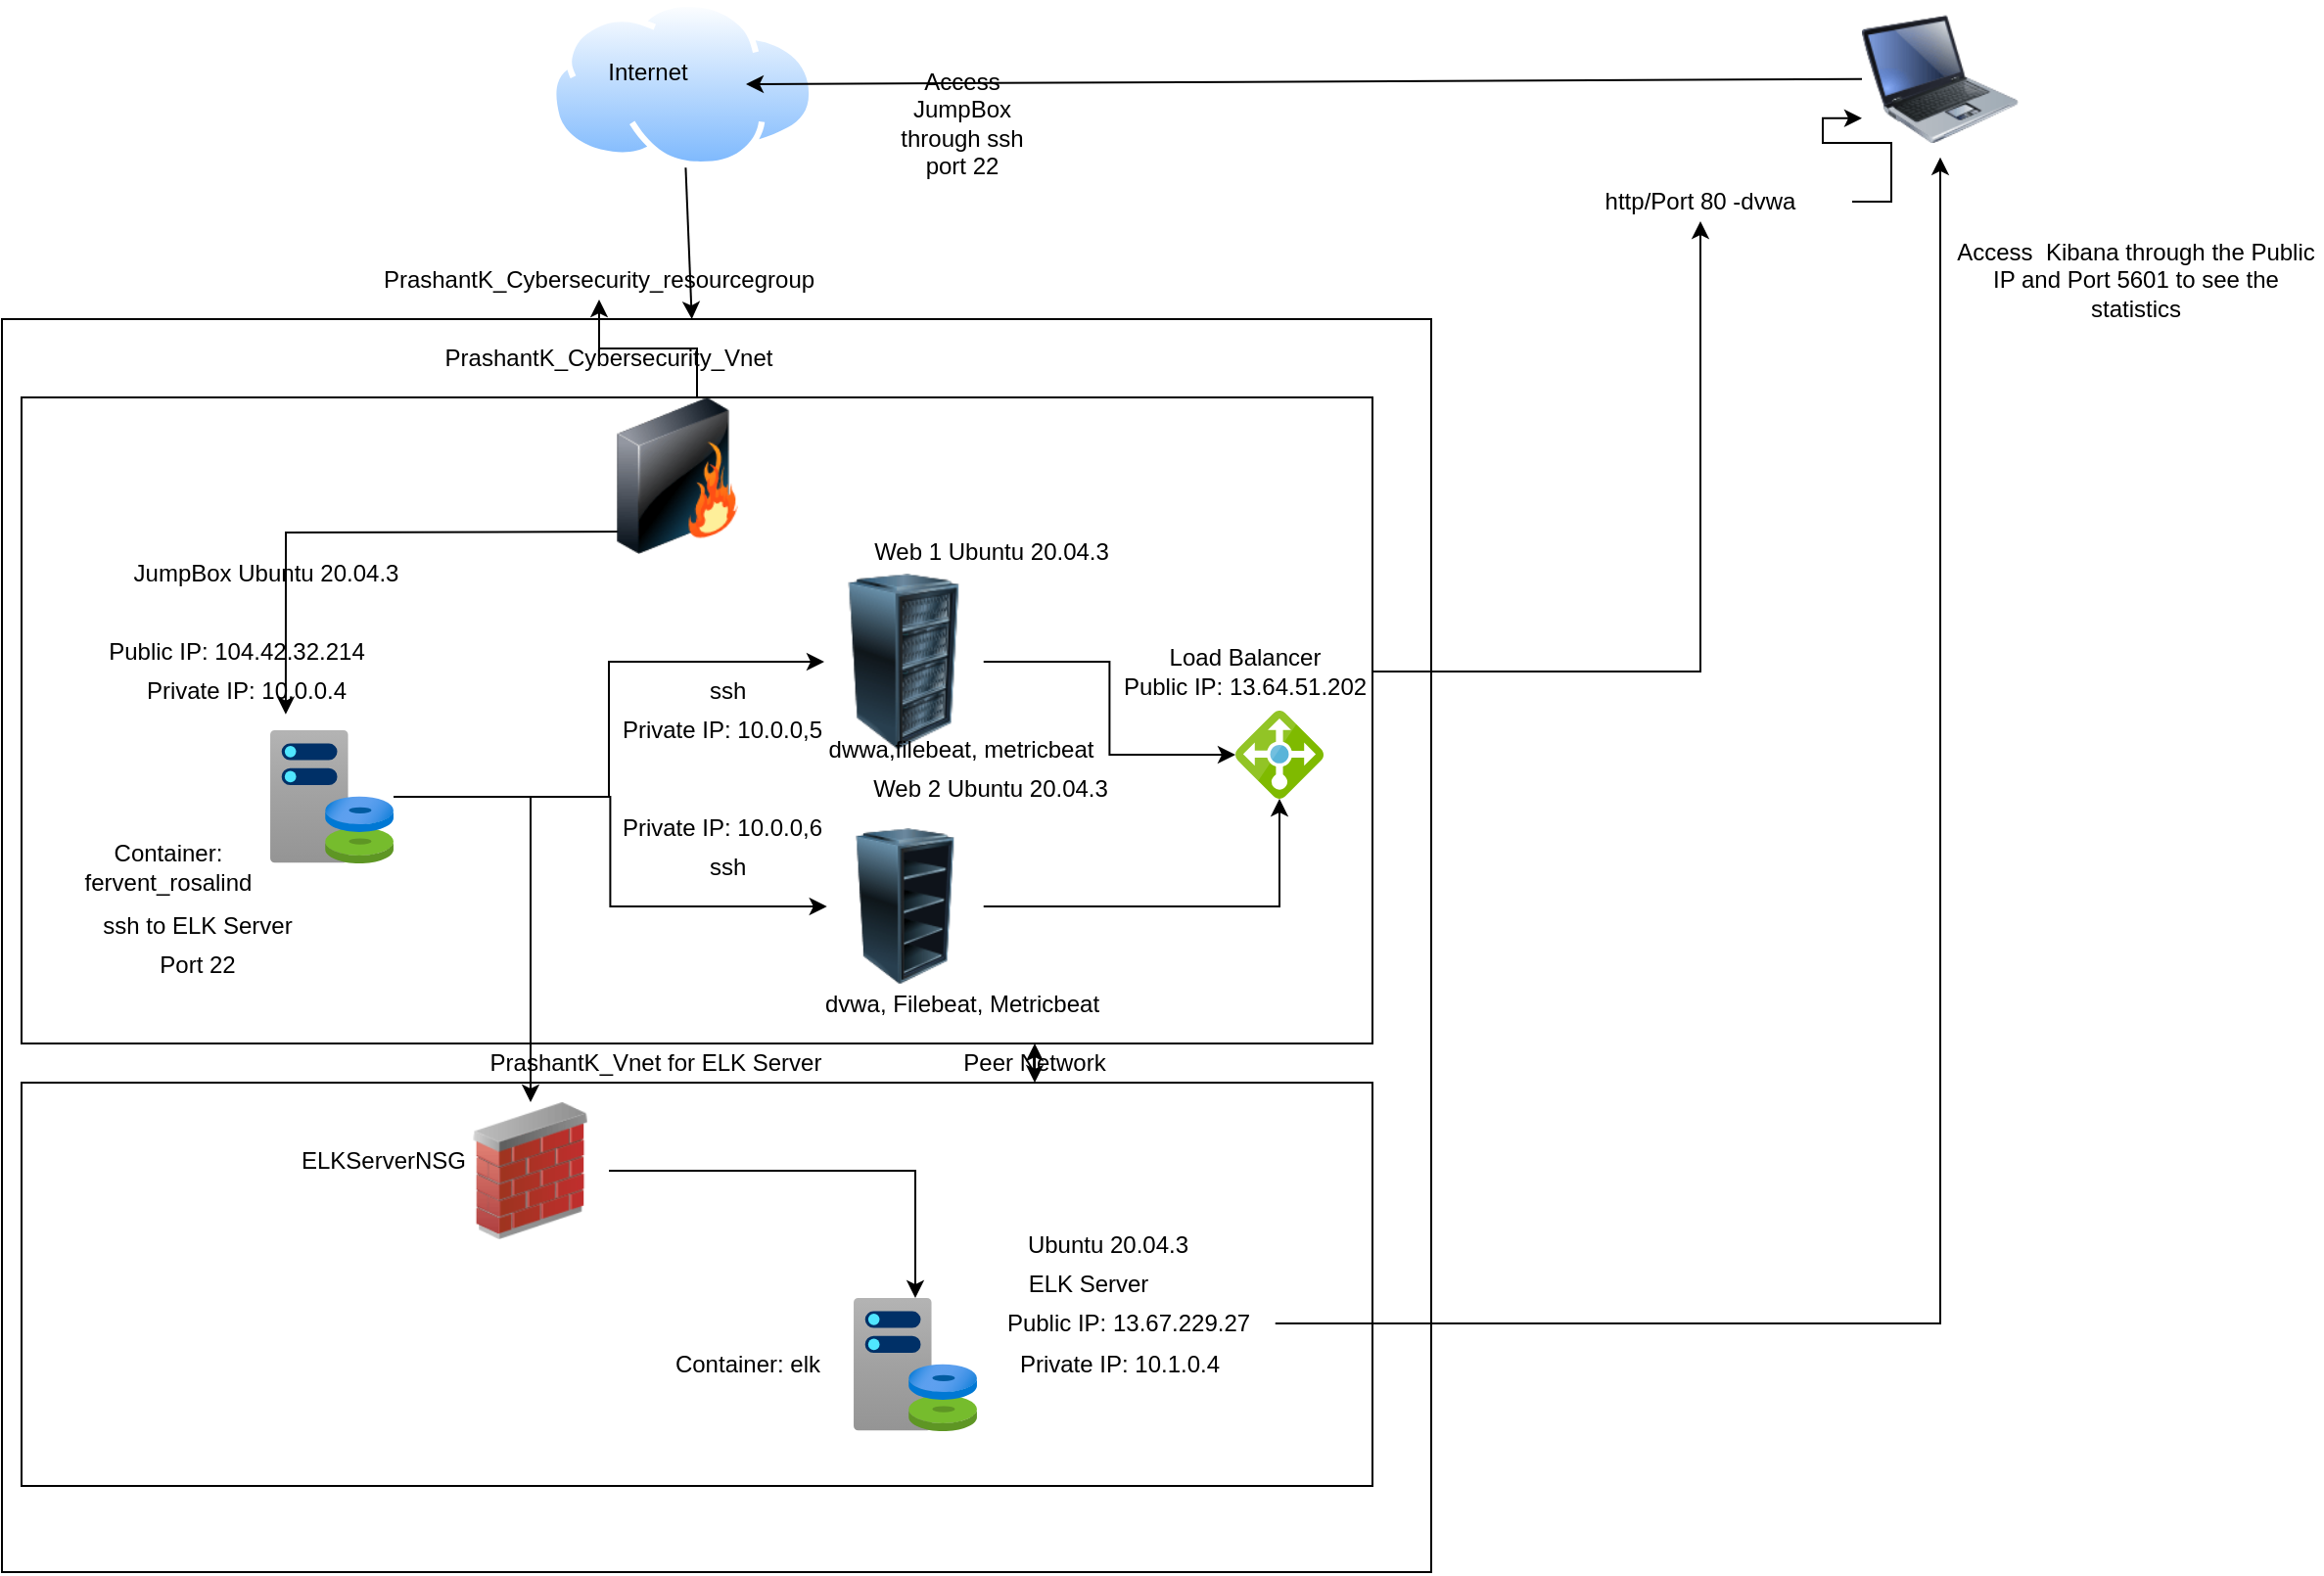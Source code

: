 <mxfile version="14.9.6" type="device"><diagram id="6NcsH-BGUpny-fgUJOHh" name="Page-1"><mxGraphModel dx="2062" dy="1183" grid="1" gridSize="10" guides="1" tooltips="1" connect="1" arrows="1" fold="1" page="1" pageScale="1" pageWidth="850" pageHeight="1100" math="0" shadow="0"><root><mxCell id="0"/><mxCell id="1" parent="0"/><mxCell id="pyGdKjNzLxTrPsdsJro6-1" value="" style="rounded=0;whiteSpace=wrap;html=1;" parent="1" vertex="1"><mxGeometry x="90" y="190" width="730" height="640" as="geometry"/></mxCell><mxCell id="pyGdKjNzLxTrPsdsJro6-2" value="PrashantK_Cybersecurity_resourcegroup" style="text;html=1;strokeColor=none;fillColor=none;align=center;verticalAlign=middle;whiteSpace=wrap;rounded=0;" parent="1" vertex="1"><mxGeometry x="250" y="160" width="290" height="20" as="geometry"/></mxCell><mxCell id="pyGdKjNzLxTrPsdsJro6-3" value="" style="image;html=1;image=img/lib/clip_art/computers/Laptop_128x128.png" parent="1" vertex="1"><mxGeometry x="1040" y="27.4" width="80" height="80" as="geometry"/></mxCell><mxCell id="pyGdKjNzLxTrPsdsJro6-4" value="" style="aspect=fixed;perimeter=ellipsePerimeter;html=1;align=center;shadow=0;dashed=0;spacingTop=3;image;image=img/lib/active_directory/internet_cloud.svg;" parent="1" vertex="1"><mxGeometry x="370" y="27.4" width="135.24" height="85.2" as="geometry"/></mxCell><mxCell id="pyGdKjNzLxTrPsdsJro6-5" value="" style="endArrow=classic;html=1;exitX=0;exitY=0.5;exitDx=0;exitDy=0;" parent="1" source="pyGdKjNzLxTrPsdsJro6-3" edge="1"><mxGeometry width="50" height="50" relative="1" as="geometry"><mxPoint x="450" y="100" as="sourcePoint"/><mxPoint x="470" y="70" as="targetPoint"/></mxGeometry></mxCell><mxCell id="pyGdKjNzLxTrPsdsJro6-6" value="Internet" style="text;html=1;strokeColor=none;fillColor=none;align=center;verticalAlign=middle;whiteSpace=wrap;rounded=0;" parent="1" vertex="1"><mxGeometry x="400" y="54" width="40" height="20" as="geometry"/></mxCell><mxCell id="pyGdKjNzLxTrPsdsJro6-9" value="" style="endArrow=classic;html=1;" parent="1" source="pyGdKjNzLxTrPsdsJro6-4" target="pyGdKjNzLxTrPsdsJro6-1" edge="1"><mxGeometry width="50" height="50" relative="1" as="geometry"><mxPoint x="400" y="120" as="sourcePoint"/><mxPoint x="450" y="70" as="targetPoint"/></mxGeometry></mxCell><mxCell id="SSSnPrePoh5Tuhweo5_H-1" value="" style="edgeStyle=orthogonalEdgeStyle;rounded=0;orthogonalLoop=1;jettySize=auto;html=1;" edge="1" parent="1" source="pyGdKjNzLxTrPsdsJro6-10" target="pyGdKjNzLxTrPsdsJro6-2"><mxGeometry relative="1" as="geometry"/></mxCell><mxCell id="pyGdKjNzLxTrPsdsJro6-10" value="" style="rounded=0;whiteSpace=wrap;html=1;" parent="1" vertex="1"><mxGeometry x="100" y="230" width="690" height="330" as="geometry"/></mxCell><mxCell id="pyGdKjNzLxTrPsdsJro6-11" value="PrashantK_Cybersecurity_Vnet" style="text;html=1;strokeColor=none;fillColor=none;align=center;verticalAlign=middle;whiteSpace=wrap;rounded=0;" parent="1" vertex="1"><mxGeometry x="330" y="210" width="140" as="geometry"/></mxCell><mxCell id="SSSnPrePoh5Tuhweo5_H-2" value="" style="rounded=0;whiteSpace=wrap;html=1;" vertex="1" parent="1"><mxGeometry x="100" y="580" width="690" height="206" as="geometry"/></mxCell><mxCell id="SSSnPrePoh5Tuhweo5_H-5" value="Peer Network" style="text;html=1;strokeColor=none;fillColor=none;align=center;verticalAlign=middle;whiteSpace=wrap;rounded=0;" vertex="1" parent="1"><mxGeometry x="520" y="565" width="195" height="10" as="geometry"/></mxCell><mxCell id="SSSnPrePoh5Tuhweo5_H-6" value="" style="aspect=fixed;html=1;points=[];align=center;image;fontSize=12;image=img/lib/azure2/azure_stack/Capacity.svg;" vertex="1" parent="1"><mxGeometry x="525" y="690" width="63" height="68" as="geometry"/></mxCell><mxCell id="SSSnPrePoh5Tuhweo5_H-7" value="ELK Server" style="text;html=1;strokeColor=none;fillColor=none;align=center;verticalAlign=middle;whiteSpace=wrap;rounded=0;" vertex="1" parent="1"><mxGeometry x="580" y="673" width="130" height="20" as="geometry"/></mxCell><mxCell id="SSSnPrePoh5Tuhweo5_H-71" style="edgeStyle=orthogonalEdgeStyle;rounded=0;orthogonalLoop=1;jettySize=auto;html=1;entryX=0.5;entryY=1;entryDx=0;entryDy=0;" edge="1" parent="1" source="SSSnPrePoh5Tuhweo5_H-8" target="pyGdKjNzLxTrPsdsJro6-3"><mxGeometry relative="1" as="geometry"/></mxCell><mxCell id="SSSnPrePoh5Tuhweo5_H-8" value="Public IP: 13.67.229.27" style="text;html=1;strokeColor=none;fillColor=none;align=center;verticalAlign=middle;whiteSpace=wrap;rounded=0;" vertex="1" parent="1"><mxGeometry x="591.38" y="693" width="149" height="20" as="geometry"/></mxCell><mxCell id="SSSnPrePoh5Tuhweo5_H-9" value="Private IP: 10.1.0.4" style="text;html=1;strokeColor=none;fillColor=none;align=center;verticalAlign=middle;whiteSpace=wrap;rounded=0;" vertex="1" parent="1"><mxGeometry x="591.38" y="714" width="140" height="20" as="geometry"/></mxCell><mxCell id="SSSnPrePoh5Tuhweo5_H-37" style="edgeStyle=orthogonalEdgeStyle;rounded=0;orthogonalLoop=1;jettySize=auto;html=1;" edge="1" parent="1" source="SSSnPrePoh5Tuhweo5_H-10" target="SSSnPrePoh5Tuhweo5_H-21"><mxGeometry relative="1" as="geometry"/></mxCell><mxCell id="SSSnPrePoh5Tuhweo5_H-38" style="edgeStyle=orthogonalEdgeStyle;rounded=0;orthogonalLoop=1;jettySize=auto;html=1;" edge="1" parent="1" source="SSSnPrePoh5Tuhweo5_H-10" target="SSSnPrePoh5Tuhweo5_H-20"><mxGeometry relative="1" as="geometry"/></mxCell><mxCell id="SSSnPrePoh5Tuhweo5_H-78" style="edgeStyle=orthogonalEdgeStyle;rounded=0;orthogonalLoop=1;jettySize=auto;html=1;" edge="1" parent="1" source="SSSnPrePoh5Tuhweo5_H-10" target="SSSnPrePoh5Tuhweo5_H-58"><mxGeometry relative="1" as="geometry"/></mxCell><mxCell id="SSSnPrePoh5Tuhweo5_H-10" value="" style="aspect=fixed;html=1;points=[];align=center;image;fontSize=12;image=img/lib/azure2/azure_stack/Capacity.svg;" vertex="1" parent="1"><mxGeometry x="227" y="400" width="63" height="68" as="geometry"/></mxCell><mxCell id="SSSnPrePoh5Tuhweo5_H-11" value="JumpBox Ubuntu 20.04.3" style="text;html=1;strokeColor=none;fillColor=none;align=center;verticalAlign=middle;whiteSpace=wrap;rounded=0;" vertex="1" parent="1"><mxGeometry x="140" y="310" width="170" height="20" as="geometry"/></mxCell><mxCell id="SSSnPrePoh5Tuhweo5_H-34" style="edgeStyle=orthogonalEdgeStyle;rounded=0;orthogonalLoop=1;jettySize=auto;html=1;exitX=0.5;exitY=1;exitDx=0;exitDy=0;exitPerimeter=0;entryX=0.633;entryY=1.093;entryDx=0;entryDy=0;entryPerimeter=0;" edge="1" parent="1" target="SSSnPrePoh5Tuhweo5_H-17"><mxGeometry relative="1" as="geometry"><mxPoint x="417.75" y="298.5" as="sourcePoint"/></mxGeometry></mxCell><mxCell id="SSSnPrePoh5Tuhweo5_H-14" value="ssh to ELK Server" style="text;html=1;strokeColor=none;fillColor=none;align=center;verticalAlign=middle;whiteSpace=wrap;rounded=0;" vertex="1" parent="1"><mxGeometry x="140" y="490" width="100" height="20" as="geometry"/></mxCell><mxCell id="SSSnPrePoh5Tuhweo5_H-15" value="Port 22" style="text;html=1;strokeColor=none;fillColor=none;align=center;verticalAlign=middle;whiteSpace=wrap;rounded=0;" vertex="1" parent="1"><mxGeometry x="130" y="510" width="120" height="20" as="geometry"/></mxCell><mxCell id="SSSnPrePoh5Tuhweo5_H-16" value="Public IP: 104.42.32.214" style="text;html=1;strokeColor=none;fillColor=none;align=center;verticalAlign=middle;whiteSpace=wrap;rounded=0;" vertex="1" parent="1"><mxGeometry x="120" y="350" width="180" height="20" as="geometry"/></mxCell><mxCell id="SSSnPrePoh5Tuhweo5_H-17" value="Private IP: 10.0.0.4" style="text;html=1;strokeColor=none;fillColor=none;align=center;verticalAlign=middle;whiteSpace=wrap;rounded=0;" vertex="1" parent="1"><mxGeometry x="140" y="370" width="150" height="20" as="geometry"/></mxCell><mxCell id="SSSnPrePoh5Tuhweo5_H-19" value="Access JumpBox through ssh port 22" style="text;html=1;strokeColor=none;fillColor=none;align=center;verticalAlign=middle;whiteSpace=wrap;rounded=0;" vertex="1" parent="1"><mxGeometry x="541" y="80" width="79" height="20" as="geometry"/></mxCell><mxCell id="SSSnPrePoh5Tuhweo5_H-47" style="edgeStyle=orthogonalEdgeStyle;rounded=0;orthogonalLoop=1;jettySize=auto;html=1;exitX=1;exitY=0.5;exitDx=0;exitDy=0;" edge="1" parent="1" source="SSSnPrePoh5Tuhweo5_H-20" target="SSSnPrePoh5Tuhweo5_H-45"><mxGeometry relative="1" as="geometry"/></mxCell><mxCell id="SSSnPrePoh5Tuhweo5_H-20" value="" style="image;html=1;image=img/lib/clip_art/computers/Server_Rack_128x128.png" vertex="1" parent="1"><mxGeometry x="510" y="320" width="81.38" height="90" as="geometry"/></mxCell><mxCell id="SSSnPrePoh5Tuhweo5_H-48" style="edgeStyle=orthogonalEdgeStyle;rounded=0;orthogonalLoop=1;jettySize=auto;html=1;exitX=1;exitY=0.5;exitDx=0;exitDy=0;" edge="1" parent="1" source="SSSnPrePoh5Tuhweo5_H-21" target="SSSnPrePoh5Tuhweo5_H-45"><mxGeometry relative="1" as="geometry"><mxPoint x="650" y="420" as="targetPoint"/></mxGeometry></mxCell><mxCell id="SSSnPrePoh5Tuhweo5_H-21" value="" style="image;html=1;image=img/lib/clip_art/computers/Server_Rack_Empty_128x128.png" vertex="1" parent="1"><mxGeometry x="511.38" y="450" width="80" height="80" as="geometry"/></mxCell><mxCell id="SSSnPrePoh5Tuhweo5_H-22" value="Web 1 Ubuntu 20.04.3" style="text;html=1;strokeColor=none;fillColor=none;align=center;verticalAlign=middle;whiteSpace=wrap;rounded=0;" vertex="1" parent="1"><mxGeometry x="531.38" y="298.5" width="128.62" height="20" as="geometry"/></mxCell><mxCell id="SSSnPrePoh5Tuhweo5_H-23" value="Web 2 Ubuntu 20.04.3" style="text;html=1;strokeColor=none;fillColor=none;align=center;verticalAlign=middle;whiteSpace=wrap;rounded=0;" vertex="1" parent="1"><mxGeometry x="530" y="420" width="130" height="20" as="geometry"/></mxCell><mxCell id="SSSnPrePoh5Tuhweo5_H-24" value="Container:&lt;br&gt;fervent_rosalind" style="text;html=1;strokeColor=none;fillColor=none;align=center;verticalAlign=middle;whiteSpace=wrap;rounded=0;" vertex="1" parent="1"><mxGeometry x="120" y="440" width="110" height="60" as="geometry"/></mxCell><mxCell id="SSSnPrePoh5Tuhweo5_H-25" value="Container: elk" style="text;html=1;strokeColor=none;fillColor=none;align=center;verticalAlign=middle;whiteSpace=wrap;rounded=0;" vertex="1" parent="1"><mxGeometry x="401" y="702" width="140" height="44" as="geometry"/></mxCell><mxCell id="SSSnPrePoh5Tuhweo5_H-39" value="ssh&amp;nbsp;" style="text;html=1;strokeColor=none;fillColor=none;align=center;verticalAlign=middle;whiteSpace=wrap;rounded=0;" vertex="1" parent="1"><mxGeometry x="415" y="370" width="95" height="20" as="geometry"/></mxCell><mxCell id="SSSnPrePoh5Tuhweo5_H-40" value="ssh&amp;nbsp;" style="text;html=1;strokeColor=none;fillColor=none;align=center;verticalAlign=middle;whiteSpace=wrap;rounded=0;" vertex="1" parent="1"><mxGeometry x="415" y="460" width="95" height="20" as="geometry"/></mxCell><mxCell id="SSSnPrePoh5Tuhweo5_H-41" value="Private IP: 10.0.0,5" style="text;html=1;strokeColor=none;fillColor=none;align=center;verticalAlign=middle;whiteSpace=wrap;rounded=0;" vertex="1" parent="1"><mxGeometry x="381" y="390" width="154" height="20" as="geometry"/></mxCell><mxCell id="SSSnPrePoh5Tuhweo5_H-42" value="Private IP: 10.0.0,6" style="text;html=1;strokeColor=none;fillColor=none;align=center;verticalAlign=middle;whiteSpace=wrap;rounded=0;" vertex="1" parent="1"><mxGeometry x="381" y="440" width="154" height="20" as="geometry"/></mxCell><mxCell id="SSSnPrePoh5Tuhweo5_H-43" value="dwwa,filebeat, metricbeat" style="text;html=1;strokeColor=none;fillColor=none;align=center;verticalAlign=middle;whiteSpace=wrap;rounded=0;" vertex="1" parent="1"><mxGeometry x="510" y="400" width="140" height="20" as="geometry"/></mxCell><mxCell id="SSSnPrePoh5Tuhweo5_H-44" value="dvwa, Filebeat, Metricbeat" style="text;html=1;strokeColor=none;fillColor=none;align=center;verticalAlign=middle;whiteSpace=wrap;rounded=0;" vertex="1" parent="1"><mxGeometry x="501.38" y="530" width="158.62" height="20" as="geometry"/></mxCell><mxCell id="SSSnPrePoh5Tuhweo5_H-45" value="" style="aspect=fixed;html=1;points=[];align=center;image;fontSize=12;image=img/lib/mscae/Load_Balancer_feature.svg;" vertex="1" parent="1"><mxGeometry x="720" y="390" width="45" height="45" as="geometry"/></mxCell><mxCell id="SSSnPrePoh5Tuhweo5_H-73" style="edgeStyle=orthogonalEdgeStyle;rounded=0;orthogonalLoop=1;jettySize=auto;html=1;" edge="1" parent="1" source="SSSnPrePoh5Tuhweo5_H-49" target="SSSnPrePoh5Tuhweo5_H-70"><mxGeometry relative="1" as="geometry"/></mxCell><mxCell id="SSSnPrePoh5Tuhweo5_H-49" value="Load Balancer&lt;br&gt;Public IP: 13.64.51.202" style="text;html=1;strokeColor=none;fillColor=none;align=center;verticalAlign=middle;whiteSpace=wrap;rounded=0;" vertex="1" parent="1"><mxGeometry x="660" y="360" width="130" height="20" as="geometry"/></mxCell><mxCell id="SSSnPrePoh5Tuhweo5_H-57" value="Access&amp;nbsp; Kibana through the Public IP and Port 5601 to see the statistics" style="text;html=1;strokeColor=none;fillColor=none;align=center;verticalAlign=middle;whiteSpace=wrap;rounded=0;" vertex="1" parent="1"><mxGeometry x="1085" y="160" width="190" height="20" as="geometry"/></mxCell><mxCell id="SSSnPrePoh5Tuhweo5_H-63" style="edgeStyle=orthogonalEdgeStyle;rounded=0;orthogonalLoop=1;jettySize=auto;html=1;" edge="1" parent="1" source="SSSnPrePoh5Tuhweo5_H-58" target="SSSnPrePoh5Tuhweo5_H-6"><mxGeometry relative="1" as="geometry"/></mxCell><mxCell id="SSSnPrePoh5Tuhweo5_H-58" value="" style="image;html=1;image=img/lib/clip_art/networking/Firewall_02_128x128.png" vertex="1" parent="1"><mxGeometry x="320" y="590" width="80" height="70" as="geometry"/></mxCell><mxCell id="SSSnPrePoh5Tuhweo5_H-59" value="" style="image;html=1;image=img/lib/clip_art/networking/Firewall_128x128.png" vertex="1" parent="1"><mxGeometry x="395" y="230" width="80" height="80" as="geometry"/></mxCell><mxCell id="SSSnPrePoh5Tuhweo5_H-64" value="ELKServerNSG" style="text;html=1;strokeColor=none;fillColor=none;align=center;verticalAlign=middle;whiteSpace=wrap;rounded=0;" vertex="1" parent="1"><mxGeometry x="210" y="610" width="150" height="20" as="geometry"/></mxCell><mxCell id="SSSnPrePoh5Tuhweo5_H-74" style="edgeStyle=orthogonalEdgeStyle;rounded=0;orthogonalLoop=1;jettySize=auto;html=1;entryX=0;entryY=0.75;entryDx=0;entryDy=0;" edge="1" parent="1" source="SSSnPrePoh5Tuhweo5_H-70" target="pyGdKjNzLxTrPsdsJro6-3"><mxGeometry relative="1" as="geometry"/></mxCell><mxCell id="SSSnPrePoh5Tuhweo5_H-70" value="http/Port 80 -dvwa" style="text;html=1;strokeColor=none;fillColor=none;align=center;verticalAlign=middle;whiteSpace=wrap;rounded=0;" vertex="1" parent="1"><mxGeometry x="880" y="120" width="155" height="20" as="geometry"/></mxCell><mxCell id="SSSnPrePoh5Tuhweo5_H-72" style="edgeStyle=orthogonalEdgeStyle;rounded=0;orthogonalLoop=1;jettySize=auto;html=1;exitX=0.5;exitY=1;exitDx=0;exitDy=0;" edge="1" parent="1" source="SSSnPrePoh5Tuhweo5_H-70" target="SSSnPrePoh5Tuhweo5_H-70"><mxGeometry relative="1" as="geometry"/></mxCell><mxCell id="SSSnPrePoh5Tuhweo5_H-3" value="PrashantK_Vnet for ELK Server" style="text;html=1;strokeColor=none;fillColor=none;align=center;verticalAlign=middle;whiteSpace=wrap;rounded=0;" vertex="1" parent="1"><mxGeometry x="317.62" y="560" width="212.38" height="20" as="geometry"/></mxCell><mxCell id="SSSnPrePoh5Tuhweo5_H-79" value="" style="endArrow=classic;startArrow=classic;html=1;exitX=0.75;exitY=0;exitDx=0;exitDy=0;entryX=0.75;entryY=1;entryDx=0;entryDy=0;" edge="1" parent="1" source="SSSnPrePoh5Tuhweo5_H-2" target="pyGdKjNzLxTrPsdsJro6-10"><mxGeometry width="50" height="50" relative="1" as="geometry"><mxPoint x="660" y="610" as="sourcePoint"/><mxPoint x="710" y="560" as="targetPoint"/></mxGeometry></mxCell><mxCell id="SSSnPrePoh5Tuhweo5_H-81" value="Ubuntu 20.04.3" style="text;html=1;strokeColor=none;fillColor=none;align=center;verticalAlign=middle;whiteSpace=wrap;rounded=0;" vertex="1" parent="1"><mxGeometry x="600" y="653" width="110" height="20" as="geometry"/></mxCell></root></mxGraphModel></diagram></mxfile>